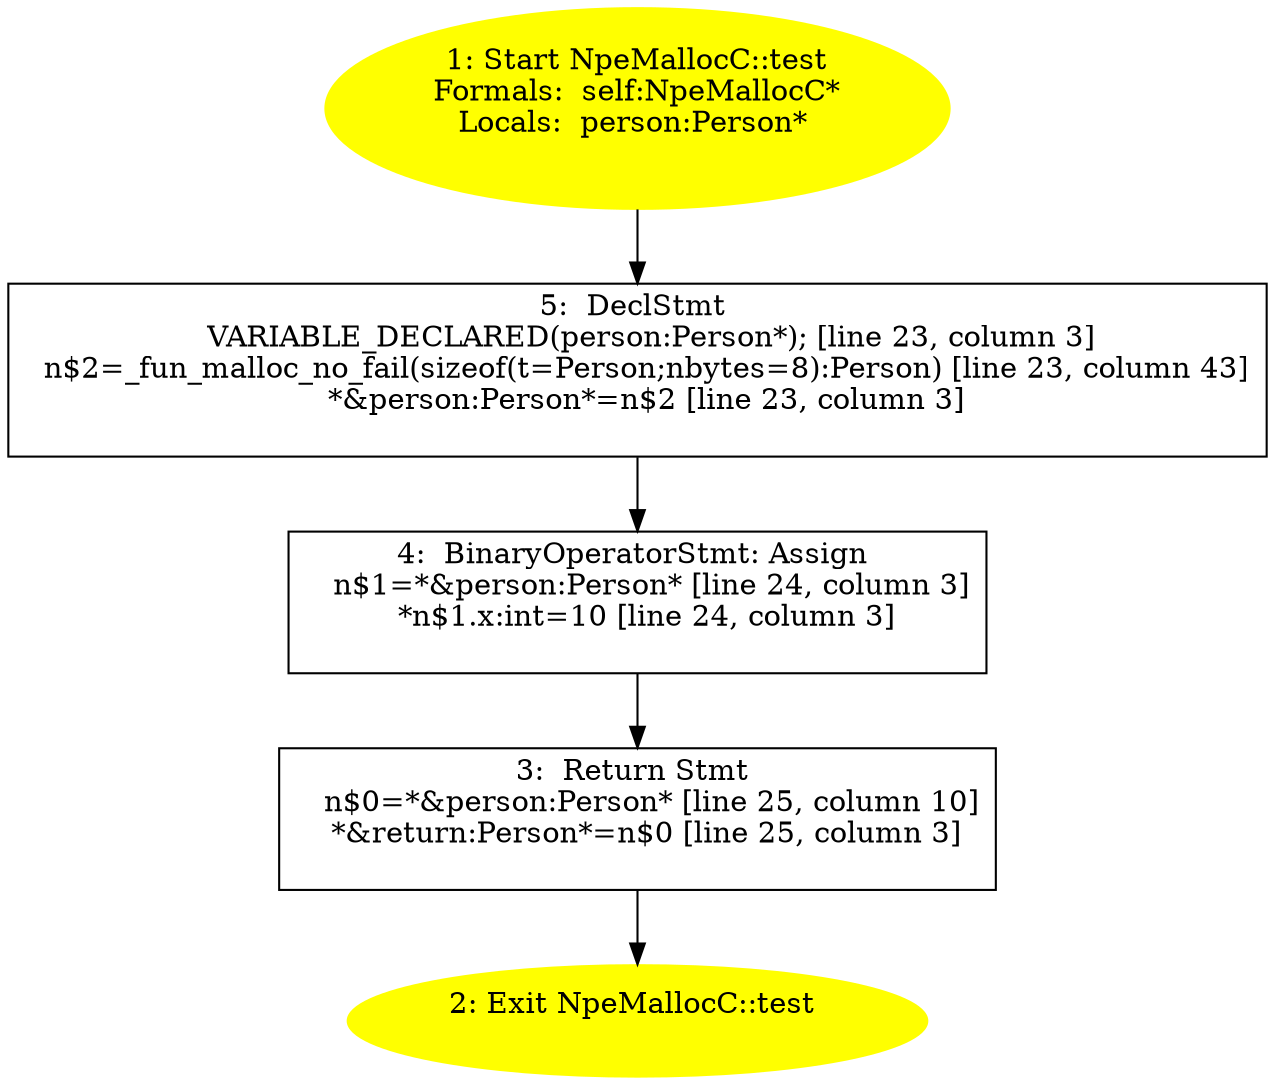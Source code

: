 /* @generated */
digraph cfg {
"test#NpeMallocC#instance.736ba93f935cc64d6e9c549cc16c07a7_1" [label="1: Start NpeMallocC::test\nFormals:  self:NpeMallocC*\nLocals:  person:Person* \n  " color=yellow style=filled]
	

	 "test#NpeMallocC#instance.736ba93f935cc64d6e9c549cc16c07a7_1" -> "test#NpeMallocC#instance.736ba93f935cc64d6e9c549cc16c07a7_5" ;
"test#NpeMallocC#instance.736ba93f935cc64d6e9c549cc16c07a7_2" [label="2: Exit NpeMallocC::test \n  " color=yellow style=filled]
	

"test#NpeMallocC#instance.736ba93f935cc64d6e9c549cc16c07a7_3" [label="3:  Return Stmt \n   n$0=*&person:Person* [line 25, column 10]\n  *&return:Person*=n$0 [line 25, column 3]\n " shape="box"]
	

	 "test#NpeMallocC#instance.736ba93f935cc64d6e9c549cc16c07a7_3" -> "test#NpeMallocC#instance.736ba93f935cc64d6e9c549cc16c07a7_2" ;
"test#NpeMallocC#instance.736ba93f935cc64d6e9c549cc16c07a7_4" [label="4:  BinaryOperatorStmt: Assign \n   n$1=*&person:Person* [line 24, column 3]\n  *n$1.x:int=10 [line 24, column 3]\n " shape="box"]
	

	 "test#NpeMallocC#instance.736ba93f935cc64d6e9c549cc16c07a7_4" -> "test#NpeMallocC#instance.736ba93f935cc64d6e9c549cc16c07a7_3" ;
"test#NpeMallocC#instance.736ba93f935cc64d6e9c549cc16c07a7_5" [label="5:  DeclStmt \n   VARIABLE_DECLARED(person:Person*); [line 23, column 3]\n  n$2=_fun_malloc_no_fail(sizeof(t=Person;nbytes=8):Person) [line 23, column 43]\n  *&person:Person*=n$2 [line 23, column 3]\n " shape="box"]
	

	 "test#NpeMallocC#instance.736ba93f935cc64d6e9c549cc16c07a7_5" -> "test#NpeMallocC#instance.736ba93f935cc64d6e9c549cc16c07a7_4" ;
}
